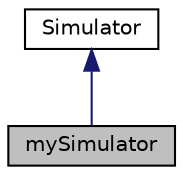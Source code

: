 digraph "mySimulator"
{
 // LATEX_PDF_SIZE
  edge [fontname="Helvetica",fontsize="10",labelfontname="Helvetica",labelfontsize="10"];
  node [fontname="Helvetica",fontsize="10",shape=record];
  Node2 [label="mySimulator",height=0.2,width=0.4,color="black", fillcolor="grey75", style="filled", fontcolor="black",tooltip="contains lists of Drawable objects and Updateable objects and calls draw and update for their derived..."];
  Node3 -> Node2 [dir="back",color="midnightblue",fontsize="10",style="solid"];
  Node3 [label="Simulator",height=0.2,width=0.4,color="black", fillcolor="white", style="filled",URL="$class_simulator.html",tooltip=" "];
}
